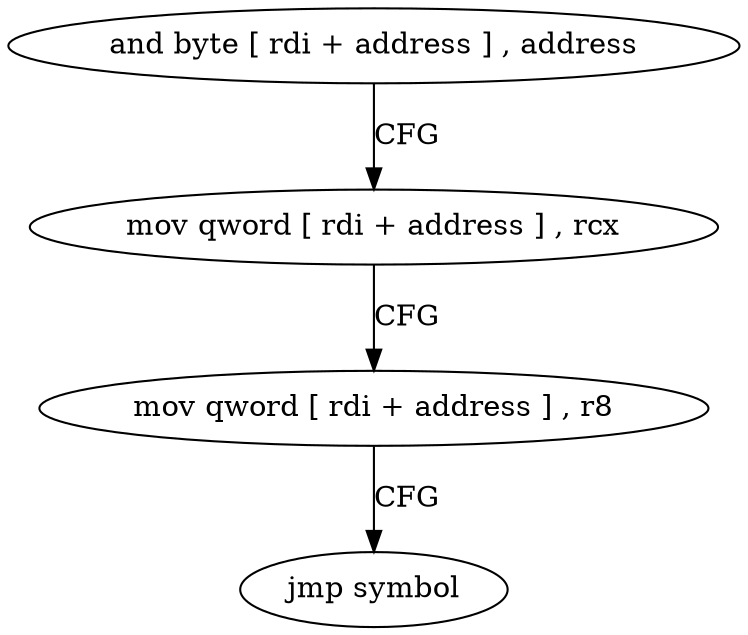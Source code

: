 digraph "func" {
"191712" [label = "and byte [ rdi + address ] , address" ]
"191716" [label = "mov qword [ rdi + address ] , rcx" ]
"191720" [label = "mov qword [ rdi + address ] , r8" ]
"191724" [label = "jmp symbol" ]
"191712" -> "191716" [ label = "CFG" ]
"191716" -> "191720" [ label = "CFG" ]
"191720" -> "191724" [ label = "CFG" ]
}
